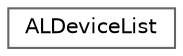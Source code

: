 digraph "Graphical Class Hierarchy"
{
 // LATEX_PDF_SIZE
  bgcolor="transparent";
  edge [fontname=Helvetica,fontsize=10,labelfontname=Helvetica,labelfontsize=10];
  node [fontname=Helvetica,fontsize=10,shape=box,height=0.2,width=0.4];
  rankdir="LR";
  Node0 [id="Node000000",label="ALDeviceList",height=0.2,width=0.4,color="grey40", fillcolor="white", style="filled",URL="$class_a_l_device_list.html",tooltip=" "];
}
